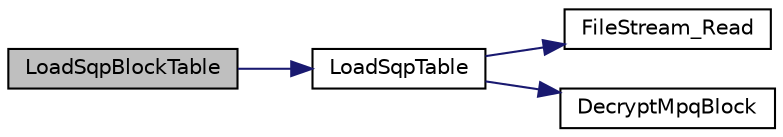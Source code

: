 digraph G
{
  edge [fontname="Helvetica",fontsize="10",labelfontname="Helvetica",labelfontsize="10"];
  node [fontname="Helvetica",fontsize="10",shape=record];
  rankdir="LR";
  Node1 [label="LoadSqpBlockTable",height=0.2,width=0.4,color="black", fillcolor="grey75", style="filled" fontcolor="black"];
  Node1 -> Node2 [color="midnightblue",fontsize="10",style="solid",fontname="Helvetica"];
  Node2 [label="LoadSqpTable",height=0.2,width=0.4,color="black", fillcolor="white", style="filled",URL="$_s_base_sub_types_8cpp.html#a39efc27f730dd52ff6f5fc9b559ed731"];
  Node2 -> Node3 [color="midnightblue",fontsize="10",style="solid",fontname="Helvetica"];
  Node3 [label="FileStream_Read",height=0.2,width=0.4,color="black", fillcolor="white", style="filled",URL="$_file_stream_8cpp.html#a593f3b1416f7497c28fa5552cd1b3003"];
  Node2 -> Node4 [color="midnightblue",fontsize="10",style="solid",fontname="Helvetica"];
  Node4 [label="DecryptMpqBlock",height=0.2,width=0.4,color="black", fillcolor="white", style="filled",URL="$_s_base_common_8cpp.html#a66f0f8a3367d5feb073639de03872a7e"];
}
